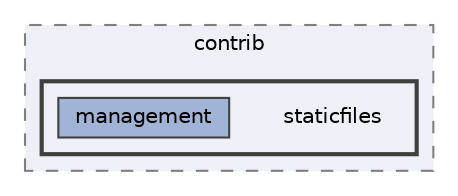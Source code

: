 digraph "C:/Users/LukeMabie/documents/Development/Password_Saver_Using_Django-master/venv/Lib/site-packages/django/contrib/staticfiles"
{
 // LATEX_PDF_SIZE
  bgcolor="transparent";
  edge [fontname=Helvetica,fontsize=10,labelfontname=Helvetica,labelfontsize=10];
  node [fontname=Helvetica,fontsize=10,shape=box,height=0.2,width=0.4];
  compound=true
  subgraph clusterdir_3744c791f189b3312b781cb062a24638 {
    graph [ bgcolor="#edf0f7", pencolor="grey50", label="contrib", fontname=Helvetica,fontsize=10 style="filled,dashed", URL="dir_3744c791f189b3312b781cb062a24638.html",tooltip=""]
  subgraph clusterdir_fe51d67f9ef2e082721b7e8904bf1ef8 {
    graph [ bgcolor="#edf0f7", pencolor="grey25", label="", fontname=Helvetica,fontsize=10 style="filled,bold", URL="dir_fe51d67f9ef2e082721b7e8904bf1ef8.html",tooltip=""]
    dir_fe51d67f9ef2e082721b7e8904bf1ef8 [shape=plaintext, label="staticfiles"];
  dir_3895f62b679bd4e963424878dbec0f20 [label="management", fillcolor="#a2b4d6", color="grey25", style="filled", URL="dir_3895f62b679bd4e963424878dbec0f20.html",tooltip=""];
  }
  }
}
